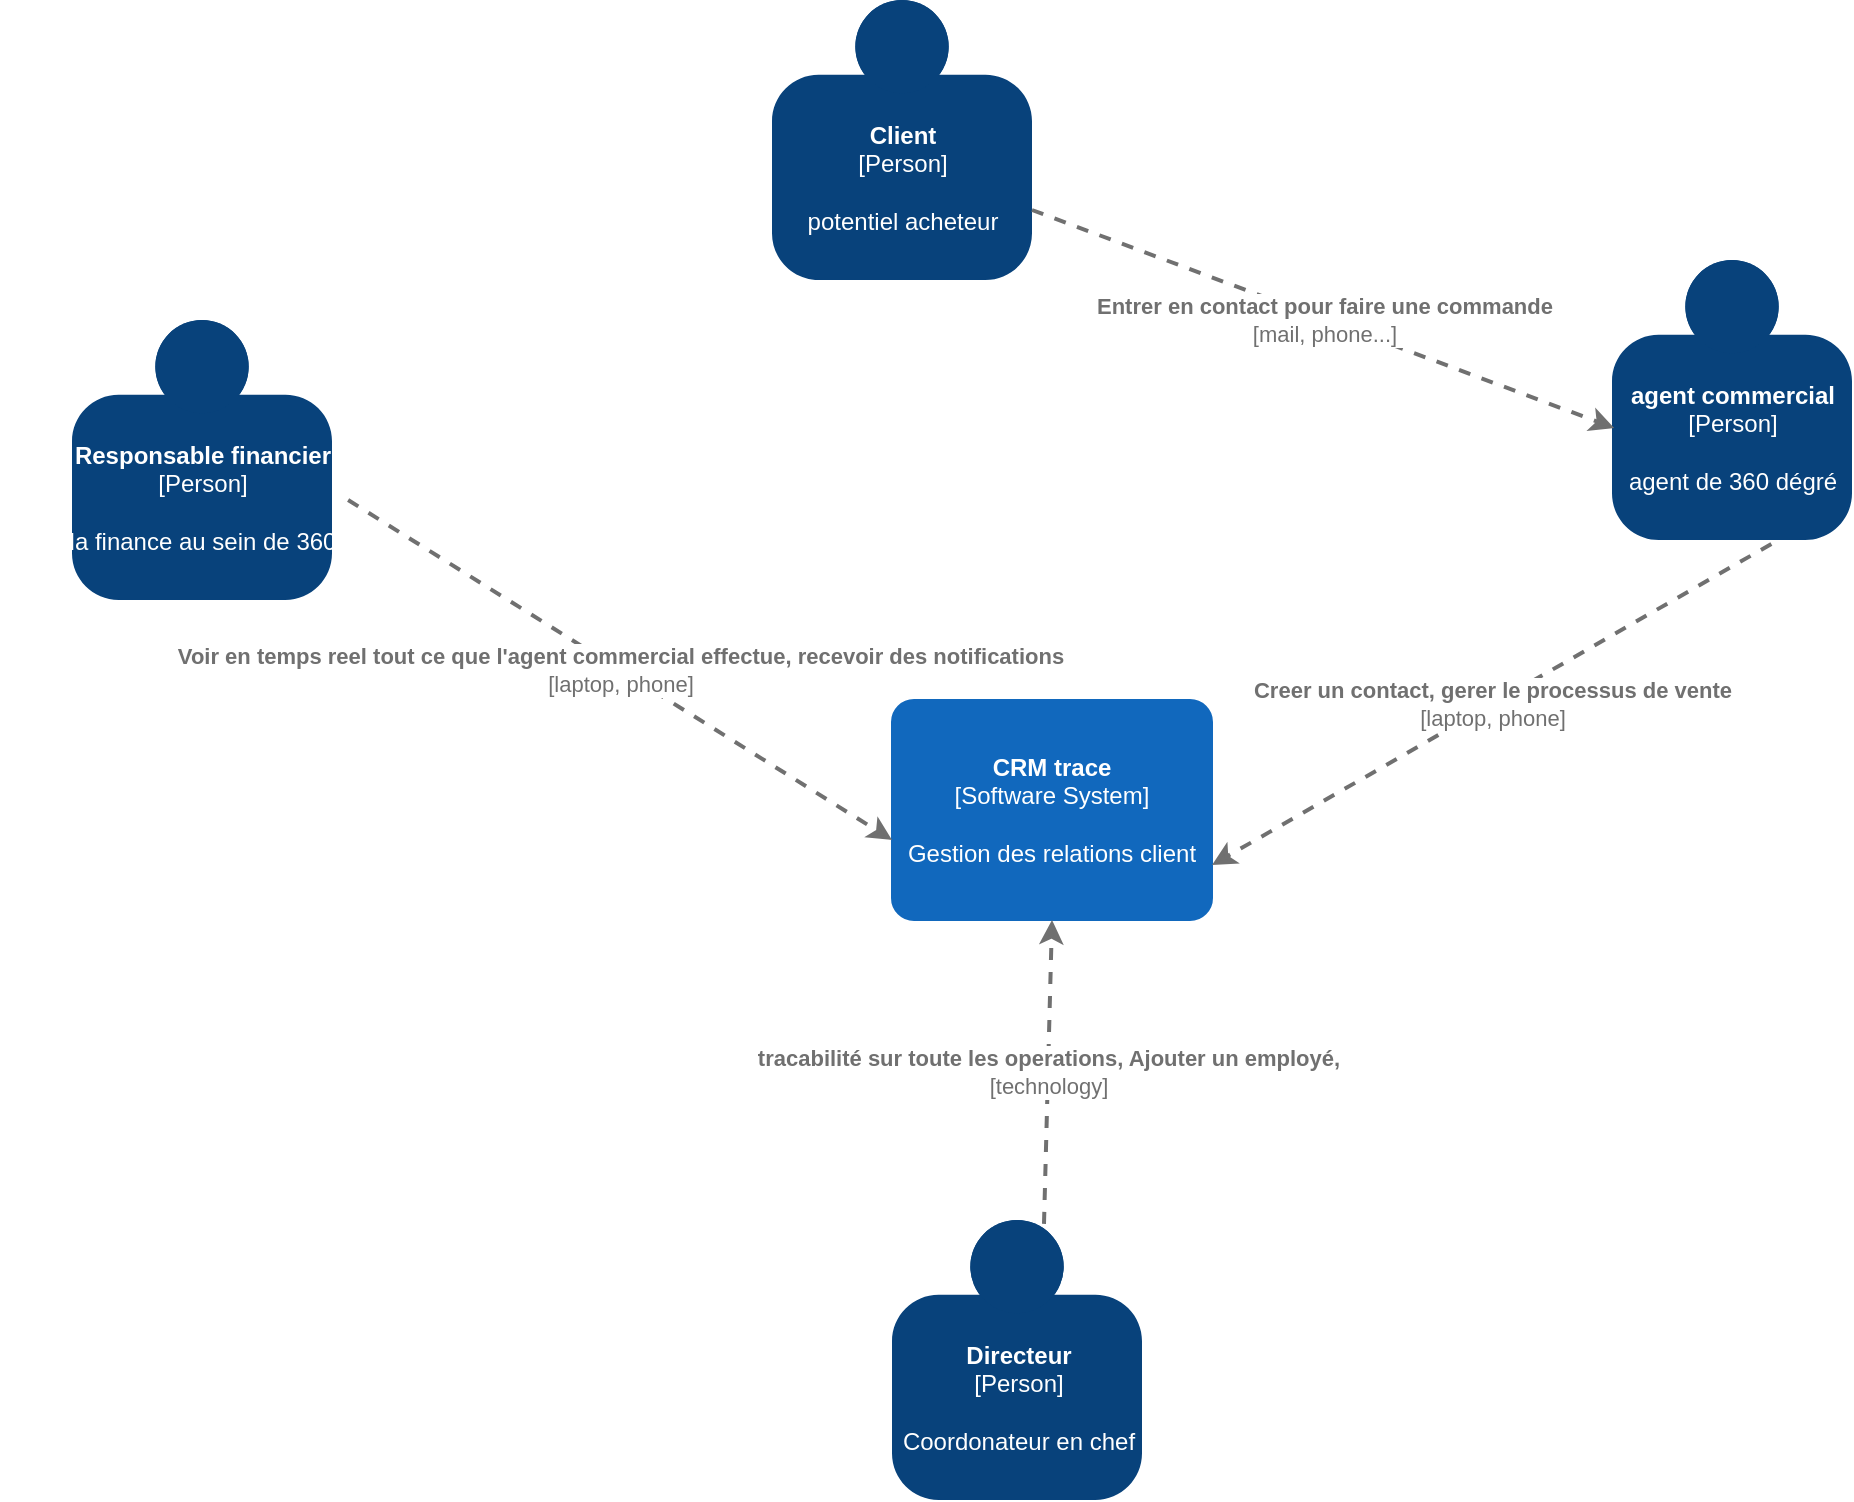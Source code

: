 <mxfile version="13.6.6" type="github">
  <diagram id="vjVYZFfPZm-U-k2vxQ5S" name="Page-1">
    <mxGraphModel dx="2586" dy="900" grid="1" gridSize="10" guides="1" tooltips="1" connect="1" arrows="1" fold="1" page="1" pageScale="1" pageWidth="850" pageHeight="1100" math="0" shadow="0">
      <root>
        <mxCell id="0" />
        <mxCell id="1" parent="0" />
        <object placeholders="1" c4Name="Client" c4Type="Person" c4Description="potentiel acheteur" label="&lt;b&gt;%c4Name%&lt;/b&gt;&lt;div&gt;[%c4Type%]&lt;/div&gt;&lt;br&gt;&lt;div&gt;%c4Description%&lt;/div&gt;" id="jaQtD1eZaM-B0L-Nmrrc-3">
          <mxCell style="html=1;dashed=0;whitespace=wrap;fillColor=#08427b;strokeColor=none;fontColor=#ffffff;shape=mxgraph.c4.person;align=center;metaEdit=1;points=[[0.5,0,0],[1,0.5,0],[1,0.75,0],[0.75,1,0],[0.5,1,0],[0.25,1,0],[0,0.75,0],[0,0.5,0]];metaData={&quot;c4Type&quot;:{&quot;editable&quot;:false}};" vertex="1" parent="1">
            <mxGeometry x="20" y="80" width="130" height="140" as="geometry" />
          </mxCell>
        </object>
        <object placeholders="1" c4Name="agent commercial" c4Type="Person" c4Description="agent de 360 dégré" label="&lt;b&gt;%c4Name%&lt;/b&gt;&lt;div&gt;[%c4Type%]&lt;/div&gt;&lt;br&gt;&lt;div&gt;%c4Description%&lt;/div&gt;" id="jaQtD1eZaM-B0L-Nmrrc-4">
          <mxCell style="html=1;dashed=0;whitespace=wrap;fillColor=#08427b;strokeColor=none;fontColor=#ffffff;shape=mxgraph.c4.person;align=center;metaEdit=1;points=[[0.5,0,0],[1,0.5,0],[1,0.75,0],[0.75,1,0],[0.5,1,0],[0.25,1,0],[0,0.75,0],[0,0.5,0]];metaData={&quot;c4Type&quot;:{&quot;editable&quot;:false}};" vertex="1" parent="1">
            <mxGeometry x="440" y="210" width="120" height="140" as="geometry" />
          </mxCell>
        </object>
        <object placeholders="1" c4Type="Relationship" c4Technology="mail, phone..." c4Description="Entrer en contact pour faire une commande" label="&lt;div style=&quot;text-align: left&quot;&gt;&lt;div style=&quot;text-align: center&quot;&gt;&lt;b&gt;%c4Description%&lt;/b&gt;&lt;/div&gt;&lt;div style=&quot;text-align: center&quot;&gt;[%c4Technology%]&lt;/div&gt;&lt;/div&gt;" id="jaQtD1eZaM-B0L-Nmrrc-7">
          <mxCell style="edgeStyle=none;rounded=0;html=1;entryX=0.009;entryY=0.6;jettySize=auto;orthogonalLoop=1;strokeColor=#707070;strokeWidth=2;fontColor=#707070;jumpStyle=none;dashed=1;metaEdit=1;metaData={&quot;c4Type&quot;:{&quot;editable&quot;:false}};entryDx=0;entryDy=0;entryPerimeter=0;exitX=1;exitY=0.75;exitDx=0;exitDy=0;exitPerimeter=0;" edge="1" parent="1" source="jaQtD1eZaM-B0L-Nmrrc-3" target="jaQtD1eZaM-B0L-Nmrrc-4">
            <mxGeometry width="160" relative="1" as="geometry">
              <mxPoint x="190" y="130" as="sourcePoint" />
              <mxPoint x="450" y="190" as="targetPoint" />
            </mxGeometry>
          </mxCell>
        </object>
        <object placeholders="1" c4Name="CRM trace" c4Type="Software System" c4Description="Gestion des relations client" label="&lt;b&gt;%c4Name%&lt;/b&gt;&lt;div&gt;[%c4Type%]&lt;/div&gt;&lt;br&gt;&lt;div&gt;%c4Description%&lt;/div&gt;" id="jaQtD1eZaM-B0L-Nmrrc-8">
          <mxCell style="rounded=1;whiteSpace=wrap;html=1;labelBackgroundColor=none;fillColor=#1168BD;fontColor=#ffffff;align=center;arcSize=10;strokeColor=#1168BD;metaEdit=1;metaData={&quot;c4Type&quot;:{&quot;editable&quot;:false}};points=[[0.25,0,0],[0.5,0,0],[0.75,0,0],[1,0.25,0],[1,0.5,0],[1,0.75,0],[0.75,1,0],[0.5,1,0],[0.25,1,0],[0,0.75,0],[0,0.5,0],[0,0.25,0]];" vertex="1" parent="1">
            <mxGeometry x="80" y="430" width="160" height="110.0" as="geometry" />
          </mxCell>
        </object>
        <object placeholders="1" c4Type="Relationship" c4Technology="laptop, phone" c4Description="Creer un contact, gerer le processus de vente" label="&lt;div style=&quot;text-align: left&quot;&gt;&lt;div style=&quot;text-align: center&quot;&gt;&lt;b&gt;%c4Description%&lt;/b&gt;&lt;/div&gt;&lt;div style=&quot;text-align: center&quot;&gt;[%c4Technology%]&lt;/div&gt;&lt;/div&gt;" id="jaQtD1eZaM-B0L-Nmrrc-9">
          <mxCell style="edgeStyle=none;rounded=0;html=1;jettySize=auto;orthogonalLoop=1;strokeColor=#707070;strokeWidth=2;fontColor=#707070;jumpStyle=none;dashed=1;metaEdit=1;metaData={&quot;c4Type&quot;:{&quot;editable&quot;:false}};exitX=0.664;exitY=1.014;exitDx=0;exitDy=0;exitPerimeter=0;entryX=1;entryY=0.75;entryDx=0;entryDy=0;entryPerimeter=0;" edge="1" parent="1" source="jaQtD1eZaM-B0L-Nmrrc-4" target="jaQtD1eZaM-B0L-Nmrrc-8">
            <mxGeometry width="160" relative="1" as="geometry">
              <mxPoint x="700" y="360" as="sourcePoint" />
              <mxPoint x="470" y="480" as="targetPoint" />
            </mxGeometry>
          </mxCell>
        </object>
        <object placeholders="1" c4Name="Responsable financier" c4Type="Person" c4Description="Gerer la finance au sein de 360 dégré" label="&lt;b&gt;%c4Name%&lt;/b&gt;&lt;div&gt;[%c4Type%]&lt;/div&gt;&lt;br&gt;&lt;div&gt;%c4Description%&lt;/div&gt;" id="jaQtD1eZaM-B0L-Nmrrc-10">
          <mxCell style="html=1;dashed=0;whitespace=wrap;fillColor=#08427b;strokeColor=none;fontColor=#ffffff;shape=mxgraph.c4.person;align=center;metaEdit=1;points=[[0.5,0,0],[1,0.5,0],[1,0.75,0],[0.75,1,0],[0.5,1,0],[0.25,1,0],[0,0.75,0],[0,0.5,0]];metaData={&quot;c4Type&quot;:{&quot;editable&quot;:false}};" vertex="1" parent="1">
            <mxGeometry x="-330" y="240" width="130" height="140" as="geometry" />
          </mxCell>
        </object>
        <object placeholders="1" c4Type="Relationship" c4Technology="laptop, phone" c4Description="Voir en temps reel tout ce que l&#39;agent commercial effectue, recevoir des notifications" label="&lt;div style=&quot;text-align: left&quot;&gt;&lt;div style=&quot;text-align: center&quot;&gt;&lt;b&gt;%c4Description%&lt;/b&gt;&lt;/div&gt;&lt;div style=&quot;text-align: center&quot;&gt;[%c4Technology%]&lt;/div&gt;&lt;/div&gt;" id="jaQtD1eZaM-B0L-Nmrrc-11">
          <mxCell style="edgeStyle=none;rounded=0;html=1;jettySize=auto;orthogonalLoop=1;strokeColor=#707070;strokeWidth=2;fontColor=#707070;jumpStyle=none;dashed=1;metaEdit=1;metaData={&quot;c4Type&quot;:{&quot;editable&quot;:false}};exitX=1.062;exitY=0.643;exitDx=0;exitDy=0;exitPerimeter=0;" edge="1" parent="1" source="jaQtD1eZaM-B0L-Nmrrc-10">
            <mxGeometry width="160" relative="1" as="geometry">
              <mxPoint x="-200" y="370" as="sourcePoint" />
              <mxPoint x="80" y="500" as="targetPoint" />
            </mxGeometry>
          </mxCell>
        </object>
        <object placeholders="1" c4Name="Directeur" c4Type="Person" c4Description="Coordonateur en chef" label="&lt;b&gt;%c4Name%&lt;/b&gt;&lt;div&gt;[%c4Type%]&lt;/div&gt;&lt;br&gt;&lt;div&gt;%c4Description%&lt;/div&gt;" id="jaQtD1eZaM-B0L-Nmrrc-12">
          <mxCell style="html=1;dashed=0;whitespace=wrap;fillColor=#08427b;strokeColor=none;fontColor=#ffffff;shape=mxgraph.c4.person;align=center;metaEdit=1;points=[[0.5,0,0],[1,0.5,0],[1,0.75,0],[0.75,1,0],[0.5,1,0],[0.25,1,0],[0,0.75,0],[0,0.5,0]];metaData={&quot;c4Type&quot;:{&quot;editable&quot;:false}};" vertex="1" parent="1">
            <mxGeometry x="80" y="690" width="125" height="140" as="geometry" />
          </mxCell>
        </object>
        <object placeholders="1" c4Type="Relationship" c4Technology="technology" c4Description="tracabilité sur toute les operations, Ajouter un employé, " label="&lt;div style=&quot;text-align: left&quot;&gt;&lt;div style=&quot;text-align: center&quot;&gt;&lt;b&gt;%c4Description%&lt;/b&gt;&lt;/div&gt;&lt;div style=&quot;text-align: center&quot;&gt;[%c4Technology%]&lt;/div&gt;&lt;/div&gt;" id="jaQtD1eZaM-B0L-Nmrrc-13">
          <mxCell style="edgeStyle=none;rounded=0;html=1;entryX=0.5;entryY=1;jettySize=auto;orthogonalLoop=1;strokeColor=#707070;strokeWidth=2;fontColor=#707070;jumpStyle=none;dashed=1;metaEdit=1;metaData={&quot;c4Type&quot;:{&quot;editable&quot;:false}};entryDx=0;entryDy=0;entryPerimeter=0;exitX=0.608;exitY=0.014;exitDx=0;exitDy=0;exitPerimeter=0;" edge="1" parent="1" source="jaQtD1eZaM-B0L-Nmrrc-12" target="jaQtD1eZaM-B0L-Nmrrc-8">
            <mxGeometry width="160" relative="1" as="geometry">
              <mxPoint x="390" y="700" as="sourcePoint" />
              <mxPoint x="450" y="620" as="targetPoint" />
            </mxGeometry>
          </mxCell>
        </object>
      </root>
    </mxGraphModel>
  </diagram>
</mxfile>
